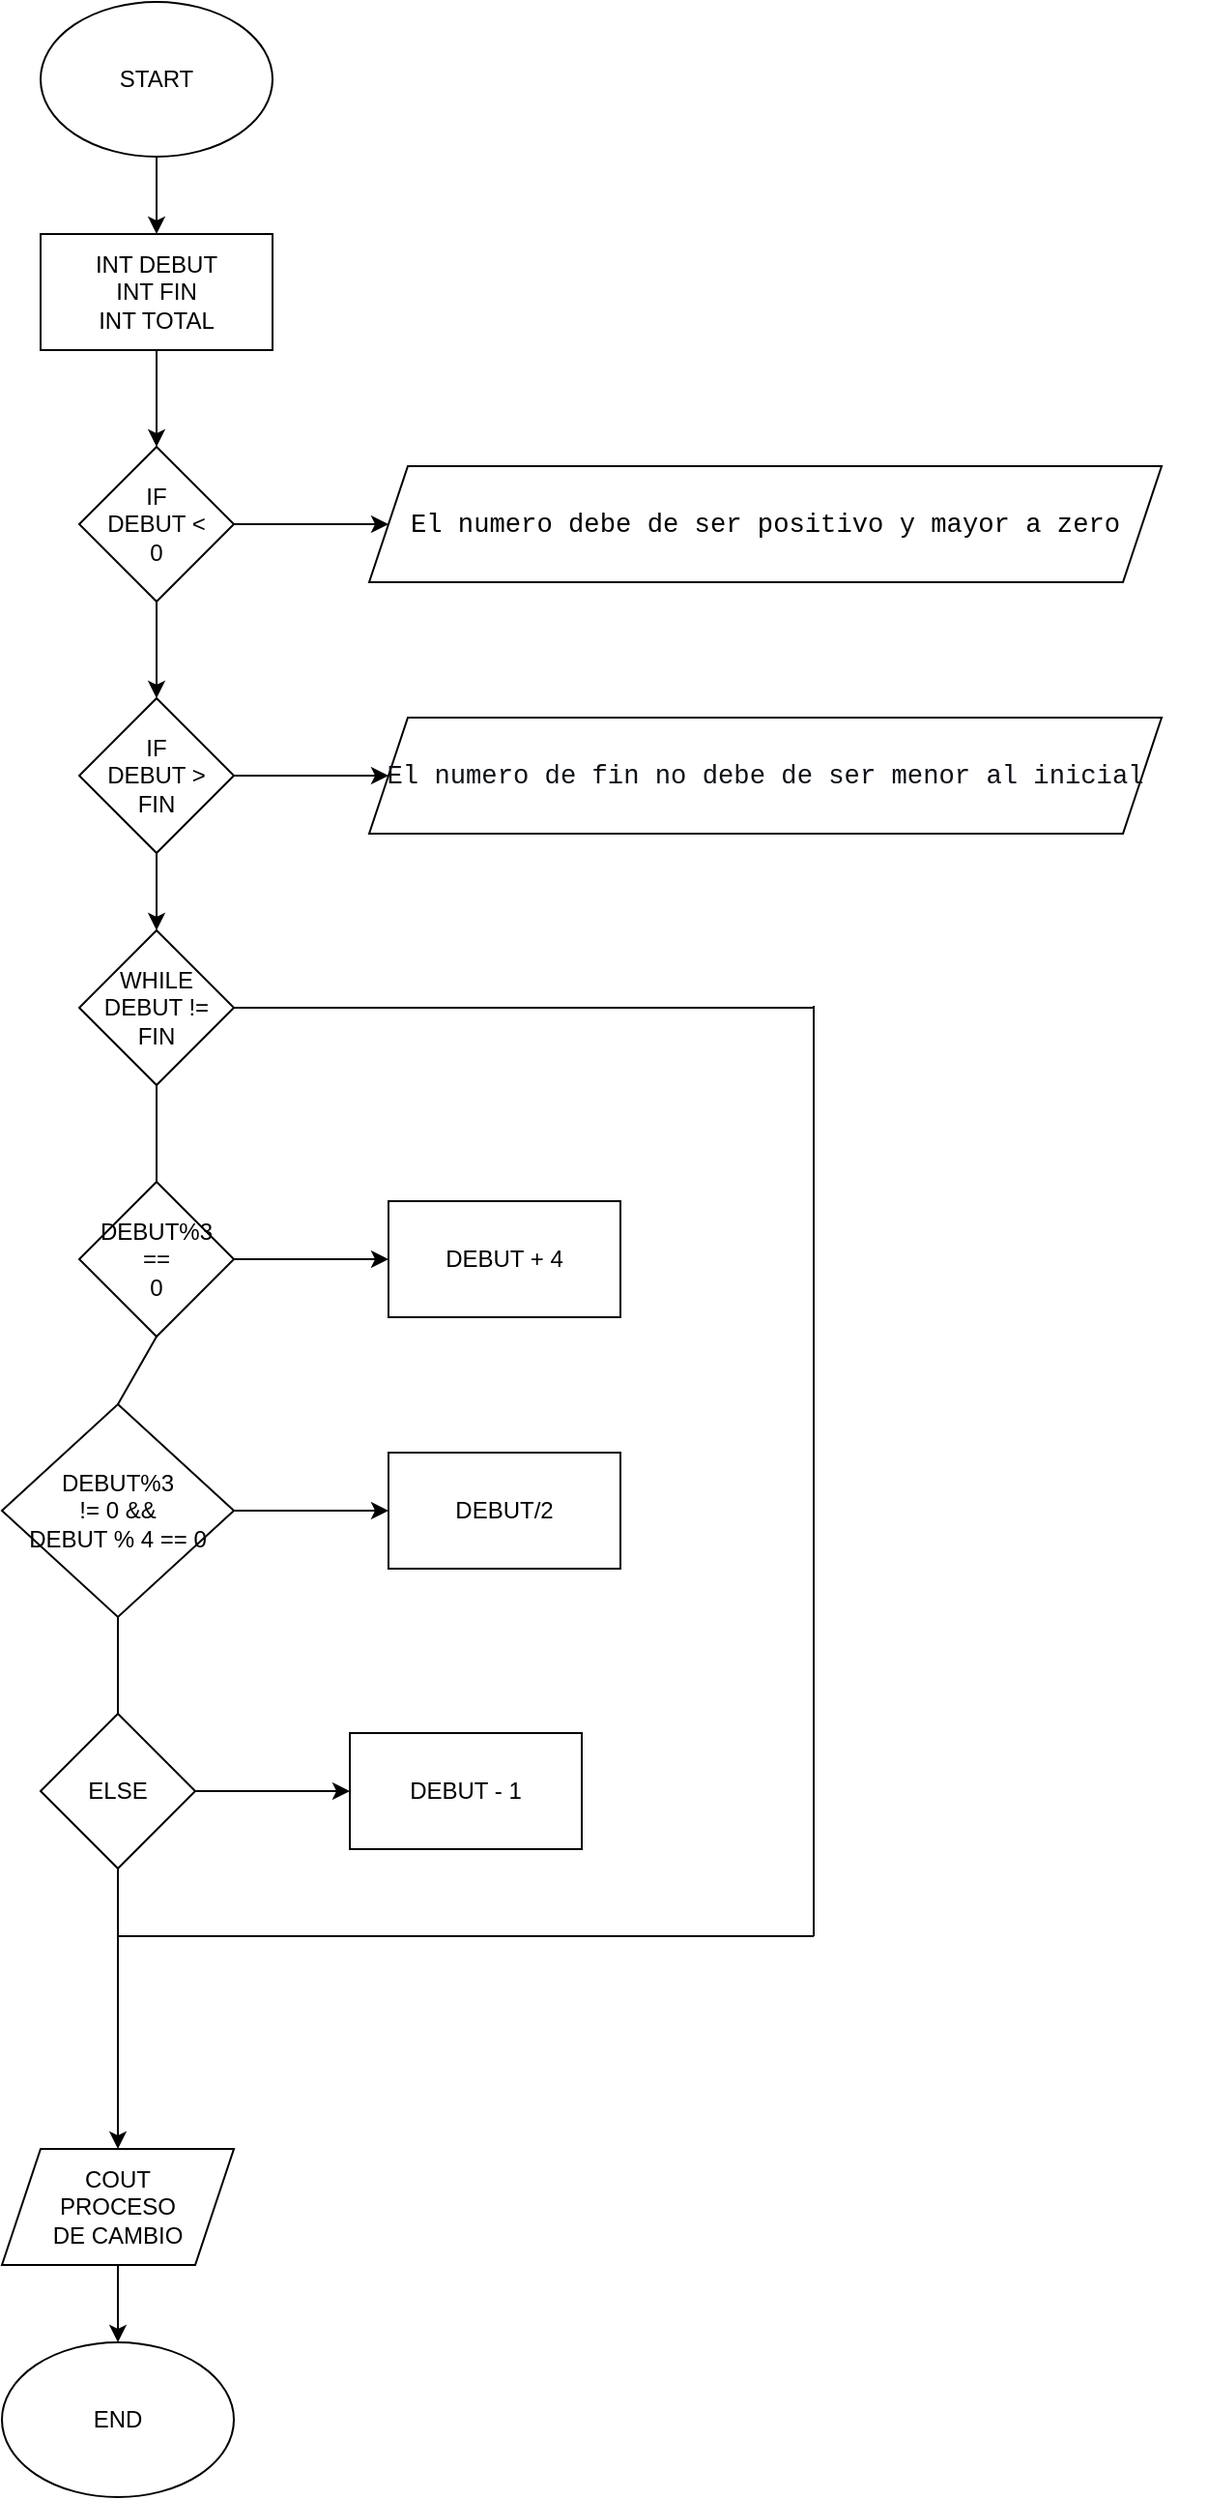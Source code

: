<mxfile version="24.4.0" type="github">
  <diagram name="Page-1" id="xwgVLu0Z3wSoLCDS0rML">
    <mxGraphModel dx="880" dy="468" grid="1" gridSize="10" guides="1" tooltips="1" connect="1" arrows="1" fold="1" page="1" pageScale="1" pageWidth="850" pageHeight="1100" math="0" shadow="0">
      <root>
        <mxCell id="0" />
        <mxCell id="1" parent="0" />
        <mxCell id="UZDWuYes6h3HqENqKdlt-1" value="START" style="ellipse;whiteSpace=wrap;html=1;" vertex="1" parent="1">
          <mxGeometry x="40" width="120" height="80" as="geometry" />
        </mxCell>
        <mxCell id="UZDWuYes6h3HqENqKdlt-2" value="" style="endArrow=classic;html=1;rounded=0;exitX=0.5;exitY=1;exitDx=0;exitDy=0;" edge="1" parent="1" source="UZDWuYes6h3HqENqKdlt-1">
          <mxGeometry width="50" height="50" relative="1" as="geometry">
            <mxPoint x="400" y="170" as="sourcePoint" />
            <mxPoint x="100" y="120" as="targetPoint" />
          </mxGeometry>
        </mxCell>
        <mxCell id="UZDWuYes6h3HqENqKdlt-3" value="INT DEBUT&lt;div&gt;INT FIN&lt;/div&gt;&lt;div&gt;INT TOTAL&lt;/div&gt;" style="rounded=0;whiteSpace=wrap;html=1;" vertex="1" parent="1">
          <mxGeometry x="40" y="120" width="120" height="60" as="geometry" />
        </mxCell>
        <mxCell id="UZDWuYes6h3HqENqKdlt-4" value="" style="endArrow=classic;html=1;rounded=0;exitX=0.5;exitY=1;exitDx=0;exitDy=0;" edge="1" parent="1" source="UZDWuYes6h3HqENqKdlt-3">
          <mxGeometry width="50" height="50" relative="1" as="geometry">
            <mxPoint x="400" y="170" as="sourcePoint" />
            <mxPoint x="100" y="230" as="targetPoint" />
          </mxGeometry>
        </mxCell>
        <mxCell id="UZDWuYes6h3HqENqKdlt-7" value="IF&lt;div&gt;DEBUT &amp;lt;&lt;/div&gt;&lt;div&gt;0&lt;/div&gt;" style="rhombus;whiteSpace=wrap;html=1;" vertex="1" parent="1">
          <mxGeometry x="60" y="230" width="80" height="80" as="geometry" />
        </mxCell>
        <mxCell id="UZDWuYes6h3HqENqKdlt-8" value="" style="endArrow=classic;html=1;rounded=0;exitX=1;exitY=0.5;exitDx=0;exitDy=0;" edge="1" parent="1" source="UZDWuYes6h3HqENqKdlt-7">
          <mxGeometry width="50" height="50" relative="1" as="geometry">
            <mxPoint x="400" y="210" as="sourcePoint" />
            <mxPoint x="220" y="270" as="targetPoint" />
          </mxGeometry>
        </mxCell>
        <mxCell id="UZDWuYes6h3HqENqKdlt-9" value="&lt;pre style=&quot;box-sizing: border-box; font-family: var(--fontStack-monospace, ui-monospace, SFMono-Regular, SF Mono, Menlo, Consolas, Liberation Mono, monospace); font-size: 13.6px; margin-top: 0px; margin-bottom: 0px; overflow-wrap: normal; padding: 16px; overflow: auto; line-height: 1.45; border-radius: 6px; text-align: start;&quot; class=&quot;notranslate&quot;&gt;&lt;code style=&quot;background-image: initial; background-position: initial; background-size: initial; background-repeat: initial; background-attachment: initial; background-origin: initial; background-clip: initial; box-sizing: border-box; font-family: var(--fontStack-monospace, ui-monospace, SFMono-Regular, SF Mono, Menlo, Consolas, Liberation Mono, monospace); font-size: 13.6px; padding: 0px; margin: 0px; border-radius: 6px; word-break: normal; border: 0px; display: inline; overflow: visible; line-height: inherit; overflow-wrap: normal;&quot;&gt;El numero debe de ser positivo y mayor a zero&lt;/code&gt;&lt;/pre&gt;" style="shape=parallelogram;perimeter=parallelogramPerimeter;whiteSpace=wrap;html=1;fixedSize=1;" vertex="1" parent="1">
          <mxGeometry x="210" y="240" width="410" height="60" as="geometry" />
        </mxCell>
        <mxCell id="UZDWuYes6h3HqENqKdlt-10" value="" style="endArrow=classic;html=1;rounded=0;exitX=0.5;exitY=1;exitDx=0;exitDy=0;" edge="1" parent="1">
          <mxGeometry width="50" height="50" relative="1" as="geometry">
            <mxPoint x="100" y="310" as="sourcePoint" />
            <mxPoint x="100" y="360" as="targetPoint" />
          </mxGeometry>
        </mxCell>
        <mxCell id="UZDWuYes6h3HqENqKdlt-11" value="IF&lt;div&gt;DEBUT &amp;gt;&lt;/div&gt;&lt;div&gt;FIN&lt;/div&gt;" style="rhombus;whiteSpace=wrap;html=1;" vertex="1" parent="1">
          <mxGeometry x="60" y="360" width="80" height="80" as="geometry" />
        </mxCell>
        <mxCell id="UZDWuYes6h3HqENqKdlt-12" value="" style="endArrow=classic;html=1;rounded=0;exitX=1;exitY=0.5;exitDx=0;exitDy=0;" edge="1" parent="1" source="UZDWuYes6h3HqENqKdlt-11">
          <mxGeometry width="50" height="50" relative="1" as="geometry">
            <mxPoint x="400" y="340" as="sourcePoint" />
            <mxPoint x="220" y="400" as="targetPoint" />
          </mxGeometry>
        </mxCell>
        <mxCell id="UZDWuYes6h3HqENqKdlt-13" value="&lt;pre style=&quot;box-sizing: border-box; font-family: var(--fontStack-monospace, ui-monospace, SFMono-Regular, SF Mono, Menlo, Consolas, Liberation Mono, monospace); font-size: 13.6px; margin-top: 0px; margin-bottom: 0px; overflow-wrap: normal; padding: 16px; overflow: auto; line-height: 1.45; border-radius: 6px; text-align: start;&quot; class=&quot;notranslate&quot;&gt;&lt;pre style=&quot;box-sizing: border-box; font-family: var(--fontStack-monospace, ui-monospace, SFMono-Regular, SF Mono, Menlo, Consolas, Liberation Mono, monospace); font-size: 13.6px; margin-top: 0px; margin-bottom: 0px; overflow-wrap: normal; padding: 16px; overflow: auto; line-height: 1.45; border-radius: 6px;&quot; class=&quot;notranslate&quot;&gt;&lt;code style=&quot;background-image: initial; background-position: initial; background-size: initial; background-repeat: initial; background-attachment: initial; background-origin: initial; background-clip: initial; box-sizing: border-box; font-family: var(--fontStack-monospace, ui-monospace, SFMono-Regular, SF Mono, Menlo, Consolas, Liberation Mono, monospace); font-size: 13.6px; padding: 0px; margin: 0px; border-radius: 6px; word-break: normal; border: 0px; display: inline; overflow: visible; line-height: inherit; overflow-wrap: normal;&quot;&gt;&lt;font style=&quot;&quot; color=&quot;#0d1117&quot;&gt;El numero de fin no debe de ser menor al inicial&lt;/font&gt;&lt;/code&gt;&lt;/pre&gt;&lt;/pre&gt;" style="shape=parallelogram;perimeter=parallelogramPerimeter;whiteSpace=wrap;html=1;fixedSize=1;" vertex="1" parent="1">
          <mxGeometry x="210" y="370" width="410" height="60" as="geometry" />
        </mxCell>
        <mxCell id="UZDWuYes6h3HqENqKdlt-14" value="" style="endArrow=classic;html=1;rounded=0;exitX=0.5;exitY=1;exitDx=0;exitDy=0;" edge="1" parent="1" source="UZDWuYes6h3HqENqKdlt-11">
          <mxGeometry width="50" height="50" relative="1" as="geometry">
            <mxPoint x="400" y="310" as="sourcePoint" />
            <mxPoint x="100" y="480" as="targetPoint" />
          </mxGeometry>
        </mxCell>
        <mxCell id="UZDWuYes6h3HqENqKdlt-15" value="WHILE&lt;div&gt;DEBUT !=&lt;/div&gt;&lt;div&gt;FIN&lt;/div&gt;" style="rhombus;whiteSpace=wrap;html=1;" vertex="1" parent="1">
          <mxGeometry x="60" y="480" width="80" height="80" as="geometry" />
        </mxCell>
        <mxCell id="UZDWuYes6h3HqENqKdlt-16" value="" style="endArrow=none;html=1;rounded=0;entryX=0.5;entryY=1;entryDx=0;entryDy=0;" edge="1" parent="1" target="UZDWuYes6h3HqENqKdlt-15">
          <mxGeometry width="50" height="50" relative="1" as="geometry">
            <mxPoint x="100" y="610" as="sourcePoint" />
            <mxPoint x="450" y="460" as="targetPoint" />
          </mxGeometry>
        </mxCell>
        <mxCell id="UZDWuYes6h3HqENqKdlt-17" value="DEBUT%3&lt;div&gt;==&lt;/div&gt;&lt;div&gt;0&lt;/div&gt;" style="rhombus;whiteSpace=wrap;html=1;" vertex="1" parent="1">
          <mxGeometry x="60" y="610" width="80" height="80" as="geometry" />
        </mxCell>
        <mxCell id="UZDWuYes6h3HqENqKdlt-18" value="" style="endArrow=classic;html=1;rounded=0;exitX=1;exitY=0.5;exitDx=0;exitDy=0;" edge="1" parent="1" source="UZDWuYes6h3HqENqKdlt-17">
          <mxGeometry width="50" height="50" relative="1" as="geometry">
            <mxPoint x="400" y="510" as="sourcePoint" />
            <mxPoint x="220" y="650" as="targetPoint" />
          </mxGeometry>
        </mxCell>
        <mxCell id="UZDWuYes6h3HqENqKdlt-19" value="DEBUT + 4" style="rounded=0;whiteSpace=wrap;html=1;" vertex="1" parent="1">
          <mxGeometry x="220" y="620" width="120" height="60" as="geometry" />
        </mxCell>
        <mxCell id="UZDWuYes6h3HqENqKdlt-20" value="" style="endArrow=none;html=1;rounded=0;entryX=0.5;entryY=1;entryDx=0;entryDy=0;exitX=0.5;exitY=0;exitDx=0;exitDy=0;" edge="1" parent="1" source="UZDWuYes6h3HqENqKdlt-21">
          <mxGeometry width="50" height="50" relative="1" as="geometry">
            <mxPoint x="100" y="740" as="sourcePoint" />
            <mxPoint x="100" y="690" as="targetPoint" />
          </mxGeometry>
        </mxCell>
        <mxCell id="UZDWuYes6h3HqENqKdlt-21" value="DEBUT%3&lt;div&gt;!= 0 &amp;amp;&amp;amp;&lt;/div&gt;&lt;div&gt;DEBUT % 4 == 0&lt;/div&gt;" style="rhombus;whiteSpace=wrap;html=1;" vertex="1" parent="1">
          <mxGeometry x="20" y="725" width="120" height="110" as="geometry" />
        </mxCell>
        <mxCell id="UZDWuYes6h3HqENqKdlt-22" value="" style="endArrow=classic;html=1;rounded=0;exitX=1;exitY=0.5;exitDx=0;exitDy=0;" edge="1" parent="1" source="UZDWuYes6h3HqENqKdlt-21">
          <mxGeometry width="50" height="50" relative="1" as="geometry">
            <mxPoint x="400" y="640" as="sourcePoint" />
            <mxPoint x="220" y="780" as="targetPoint" />
          </mxGeometry>
        </mxCell>
        <mxCell id="UZDWuYes6h3HqENqKdlt-23" value="DEBUT/2" style="rounded=0;whiteSpace=wrap;html=1;" vertex="1" parent="1">
          <mxGeometry x="220" y="750" width="120" height="60" as="geometry" />
        </mxCell>
        <mxCell id="UZDWuYes6h3HqENqKdlt-24" value="" style="endArrow=none;html=1;rounded=0;entryX=0.5;entryY=1;entryDx=0;entryDy=0;" edge="1" parent="1">
          <mxGeometry width="50" height="50" relative="1" as="geometry">
            <mxPoint x="80" y="885" as="sourcePoint" />
            <mxPoint x="80" y="835" as="targetPoint" />
          </mxGeometry>
        </mxCell>
        <mxCell id="UZDWuYes6h3HqENqKdlt-25" value="ELSE" style="rhombus;whiteSpace=wrap;html=1;" vertex="1" parent="1">
          <mxGeometry x="40" y="885" width="80" height="80" as="geometry" />
        </mxCell>
        <mxCell id="UZDWuYes6h3HqENqKdlt-26" value="" style="endArrow=classic;html=1;rounded=0;exitX=1;exitY=0.5;exitDx=0;exitDy=0;" edge="1" parent="1" source="UZDWuYes6h3HqENqKdlt-25">
          <mxGeometry width="50" height="50" relative="1" as="geometry">
            <mxPoint x="380" y="785" as="sourcePoint" />
            <mxPoint x="200" y="925" as="targetPoint" />
          </mxGeometry>
        </mxCell>
        <mxCell id="UZDWuYes6h3HqENqKdlt-27" value="DEBUT - 1" style="rounded=0;whiteSpace=wrap;html=1;" vertex="1" parent="1">
          <mxGeometry x="200" y="895" width="120" height="60" as="geometry" />
        </mxCell>
        <mxCell id="UZDWuYes6h3HqENqKdlt-28" value="" style="endArrow=none;html=1;rounded=0;" edge="1" parent="1">
          <mxGeometry width="50" height="50" relative="1" as="geometry">
            <mxPoint x="440" y="1000" as="sourcePoint" />
            <mxPoint x="440" y="519" as="targetPoint" />
          </mxGeometry>
        </mxCell>
        <mxCell id="UZDWuYes6h3HqENqKdlt-29" value="" style="endArrow=none;html=1;rounded=0;exitX=1;exitY=0.5;exitDx=0;exitDy=0;" edge="1" parent="1" source="UZDWuYes6h3HqENqKdlt-15">
          <mxGeometry width="50" height="50" relative="1" as="geometry">
            <mxPoint x="400" y="730" as="sourcePoint" />
            <mxPoint x="440" y="520" as="targetPoint" />
          </mxGeometry>
        </mxCell>
        <mxCell id="UZDWuYes6h3HqENqKdlt-30" value="" style="endArrow=none;html=1;rounded=0;" edge="1" parent="1">
          <mxGeometry width="50" height="50" relative="1" as="geometry">
            <mxPoint x="80" y="1000" as="sourcePoint" />
            <mxPoint x="440" y="1000" as="targetPoint" />
          </mxGeometry>
        </mxCell>
        <mxCell id="UZDWuYes6h3HqENqKdlt-31" value="" style="endArrow=classic;html=1;rounded=0;exitX=0.5;exitY=1;exitDx=0;exitDy=0;" edge="1" parent="1" source="UZDWuYes6h3HqENqKdlt-25">
          <mxGeometry width="50" height="50" relative="1" as="geometry">
            <mxPoint x="400" y="1030" as="sourcePoint" />
            <mxPoint x="80" y="1110" as="targetPoint" />
          </mxGeometry>
        </mxCell>
        <mxCell id="UZDWuYes6h3HqENqKdlt-32" value="COUT&lt;div&gt;PROCESO&lt;/div&gt;&lt;div&gt;DE CAMBIO&lt;/div&gt;" style="shape=parallelogram;perimeter=parallelogramPerimeter;whiteSpace=wrap;html=1;fixedSize=1;" vertex="1" parent="1">
          <mxGeometry x="20" y="1110" width="120" height="60" as="geometry" />
        </mxCell>
        <mxCell id="UZDWuYes6h3HqENqKdlt-33" value="" style="endArrow=classic;html=1;rounded=0;exitX=0.5;exitY=1;exitDx=0;exitDy=0;" edge="1" parent="1" source="UZDWuYes6h3HqENqKdlt-32">
          <mxGeometry width="50" height="50" relative="1" as="geometry">
            <mxPoint x="400" y="1030" as="sourcePoint" />
            <mxPoint x="80" y="1210" as="targetPoint" />
          </mxGeometry>
        </mxCell>
        <mxCell id="UZDWuYes6h3HqENqKdlt-34" value="END" style="ellipse;whiteSpace=wrap;html=1;" vertex="1" parent="1">
          <mxGeometry x="20" y="1210" width="120" height="80" as="geometry" />
        </mxCell>
      </root>
    </mxGraphModel>
  </diagram>
</mxfile>
